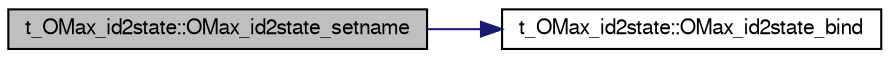 digraph G
{
  bgcolor="transparent";
  edge [fontname="FreeSans",fontsize="10",labelfontname="FreeSans",labelfontsize="10"];
  node [fontname="FreeSans",fontsize="10",shape=record];
  rankdir=LR;
  Node1 [label="t_OMax_id2state::OMax_id2state_setname",height=0.2,width=0.4,color="black", fillcolor="grey75", style="filled" fontcolor="black"];
  Node1 -> Node2 [color="midnightblue",fontsize="10",style="solid",fontname="FreeSans"];
  Node2 [label="t_OMax_id2state::OMax_id2state_bind",height=0.2,width=0.4,color="black",URL="$structt___o_max__id2state.html#aa50cdeb7155b02b08fb549be1787a233",tooltip="Bind the translator with Data Structure."];
}
